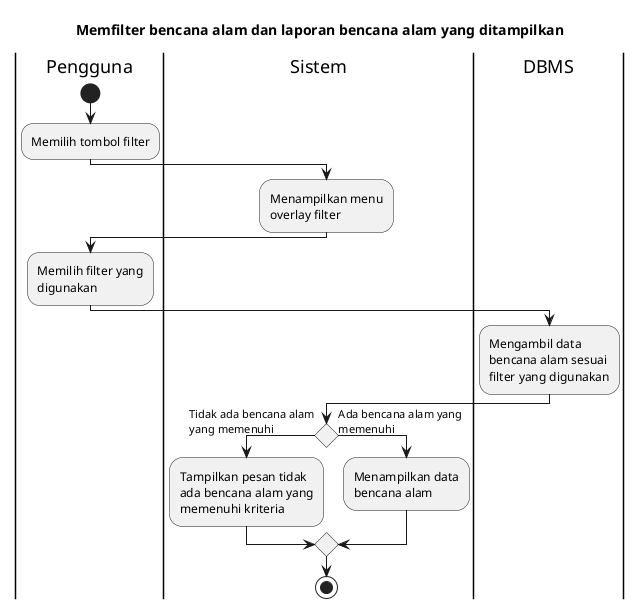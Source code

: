 @startuml UC-MAP-004 - Memfilter bencana alam dan laporan bencana alam yang ditampilkan
skinparam wrapWidth 140

title Memfilter bencana alam dan laporan bencana alam yang ditampilkan

|Pengguna|
start
:Memilih tombol filter;

|Sistem|
:Menampilkan menu overlay filter;

|Pengguna|
:Memilih filter yang digunakan;

|DBMS|
:Mengambil data bencana alam sesuai filter yang digunakan;

|Sistem|
if () then (Tidak ada bencana alam yang memenuhi)
  :Tampilkan pesan tidak ada bencana alam yang memenuhi kriteria;
else (Ada bencana alam yang memenuhi)
  :Menampilkan data bencana alam;
endif

stop

@enduml